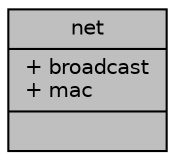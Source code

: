 digraph "net"
{
 // LATEX_PDF_SIZE
  edge [fontname="Helvetica",fontsize="10",labelfontname="Helvetica",labelfontsize="10"];
  node [fontname="Helvetica",fontsize="10",shape=record];
  Node1 [label="{net\n|+ broadcast\l+ mac\l|}",height=0.2,width=0.4,color="black", fillcolor="grey75", style="filled", fontcolor="black",tooltip=" "];
}

